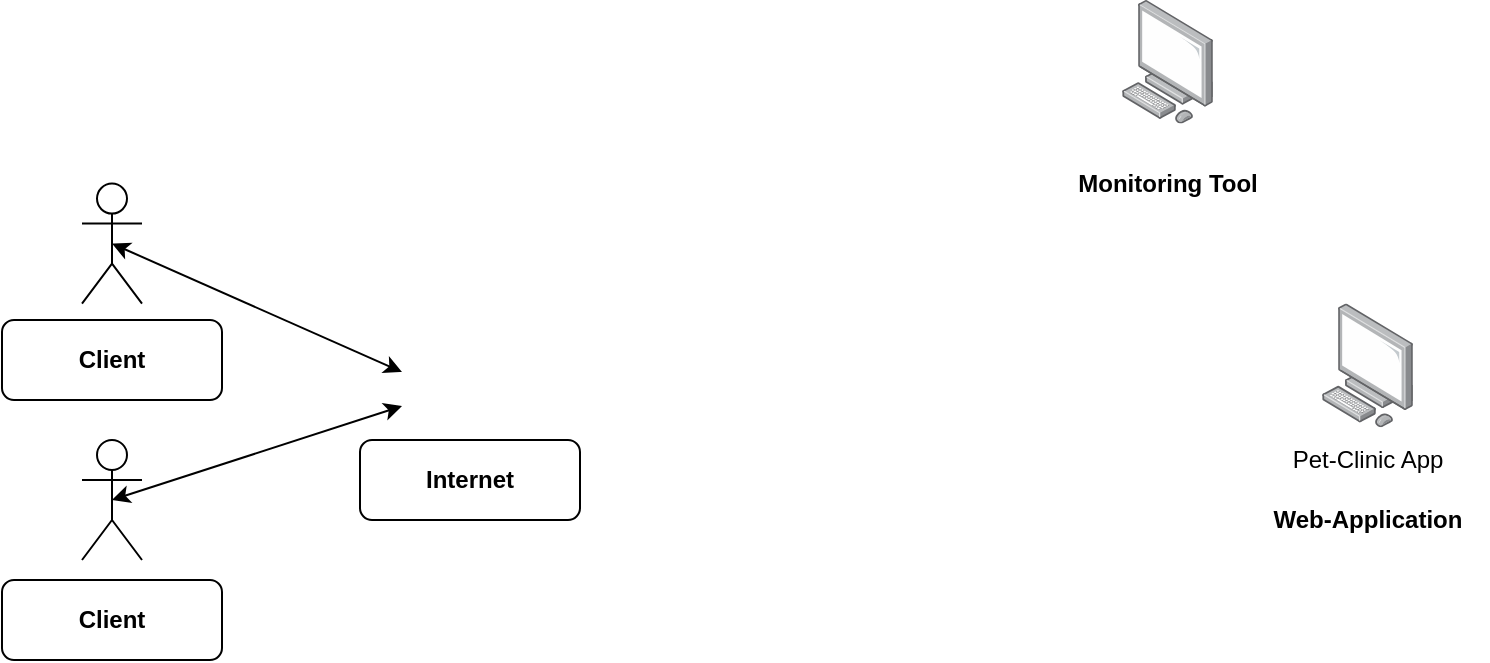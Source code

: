 <mxfile version="21.6.6" type="github">
  <diagram name="Page-1" id="biT-YGSAKw_1VXWfMTr1">
    <mxGraphModel dx="1050" dy="574" grid="1" gridSize="10" guides="1" tooltips="1" connect="1" arrows="1" fold="1" page="1" pageScale="1" pageWidth="850" pageHeight="1100" math="0" shadow="0">
      <root>
        <mxCell id="0" />
        <mxCell id="1" parent="0" />
        <mxCell id="zbKXCMnSr81tl0BGBho--5" value="Pet-Clinic App&lt;br&gt;" style="rounded=1;whiteSpace=wrap;html=1;fillColor=none;strokeColor=none;" vertex="1" parent="1">
          <mxGeometry x="662.8" y="230" width="120" height="60" as="geometry" />
        </mxCell>
        <mxCell id="zbKXCMnSr81tl0BGBho--1" value="" style="image;points=[];aspect=fixed;html=1;align=center;shadow=0;dashed=0;image=img/lib/allied_telesis/computer_and_terminals/Personal_Computer.svg;" vertex="1" parent="1">
          <mxGeometry x="700" y="181.8" width="45.6" height="61.8" as="geometry" />
        </mxCell>
        <mxCell id="zbKXCMnSr81tl0BGBho--7" value="" style="image;points=[];aspect=fixed;html=1;align=center;shadow=0;dashed=0;image=img/lib/allied_telesis/computer_and_terminals/Personal_Computer.svg;" vertex="1" parent="1">
          <mxGeometry x="600" y="30" width="45.6" height="61.8" as="geometry" />
        </mxCell>
        <mxCell id="zbKXCMnSr81tl0BGBho--8" value="&lt;b&gt;Monitoring Tool&lt;/b&gt;" style="rounded=1;whiteSpace=wrap;html=1;fillColor=none;strokeColor=none;" vertex="1" parent="1">
          <mxGeometry x="562.8" y="91.8" width="120" height="60" as="geometry" />
        </mxCell>
        <mxCell id="zbKXCMnSr81tl0BGBho--11" value="&lt;b&gt;Web-Application&lt;/b&gt;" style="rounded=1;whiteSpace=wrap;html=1;fillColor=none;strokeColor=none;" vertex="1" parent="1">
          <mxGeometry x="662.8" y="260" width="120" height="60" as="geometry" />
        </mxCell>
        <mxCell id="zbKXCMnSr81tl0BGBho--15" value="Actor" style="shape=umlActor;verticalLabelPosition=bottom;verticalAlign=top;html=1;outlineConnect=0;" vertex="1" parent="1">
          <mxGeometry x="80" y="250" width="30" height="60" as="geometry" />
        </mxCell>
        <mxCell id="zbKXCMnSr81tl0BGBho--16" value="Actor" style="shape=umlActor;verticalLabelPosition=bottom;verticalAlign=top;html=1;outlineConnect=0;" vertex="1" parent="1">
          <mxGeometry x="80" y="121.8" width="30" height="60" as="geometry" />
        </mxCell>
        <mxCell id="zbKXCMnSr81tl0BGBho--19" value="" style="shape=image;html=1;verticalAlign=top;verticalLabelPosition=bottom;labelBackgroundColor=#ffffff;imageAspect=0;aspect=fixed;image=https://cdn2.iconfinder.com/data/icons/whcompare-isometric-web-hosting-servers/50/connected-globe-128.png" vertex="1" parent="1">
          <mxGeometry x="240" y="182" width="68" height="68" as="geometry" />
        </mxCell>
        <mxCell id="zbKXCMnSr81tl0BGBho--22" value="&lt;b&gt;Client&lt;/b&gt;" style="rounded=1;whiteSpace=wrap;html=1;" vertex="1" parent="1">
          <mxGeometry x="40" y="190" width="110" height="40" as="geometry" />
        </mxCell>
        <mxCell id="zbKXCMnSr81tl0BGBho--26" value="&lt;b&gt;Client&lt;/b&gt;" style="rounded=1;whiteSpace=wrap;html=1;" vertex="1" parent="1">
          <mxGeometry x="40" y="320" width="110" height="40" as="geometry" />
        </mxCell>
        <mxCell id="zbKXCMnSr81tl0BGBho--27" value="&lt;b&gt;Internet&lt;/b&gt;" style="rounded=1;whiteSpace=wrap;html=1;" vertex="1" parent="1">
          <mxGeometry x="219" y="250" width="110" height="40" as="geometry" />
        </mxCell>
        <mxCell id="zbKXCMnSr81tl0BGBho--29" value="" style="endArrow=classic;startArrow=classic;html=1;rounded=0;entryX=0;entryY=0.75;entryDx=0;entryDy=0;exitX=0.5;exitY=0.5;exitDx=0;exitDy=0;exitPerimeter=0;" edge="1" parent="1" source="zbKXCMnSr81tl0BGBho--15" target="zbKXCMnSr81tl0BGBho--19">
          <mxGeometry width="50" height="50" relative="1" as="geometry">
            <mxPoint x="140" y="320" as="sourcePoint" />
            <mxPoint x="190" y="270" as="targetPoint" />
          </mxGeometry>
        </mxCell>
        <mxCell id="zbKXCMnSr81tl0BGBho--30" value="" style="endArrow=classic;startArrow=classic;html=1;rounded=0;entryX=0;entryY=0.5;entryDx=0;entryDy=0;exitX=0.5;exitY=0.5;exitDx=0;exitDy=0;exitPerimeter=0;" edge="1" parent="1" source="zbKXCMnSr81tl0BGBho--16" target="zbKXCMnSr81tl0BGBho--19">
          <mxGeometry width="50" height="50" relative="1" as="geometry">
            <mxPoint x="119" y="182" as="sourcePoint" />
            <mxPoint x="219" y="95" as="targetPoint" />
          </mxGeometry>
        </mxCell>
      </root>
    </mxGraphModel>
  </diagram>
</mxfile>
